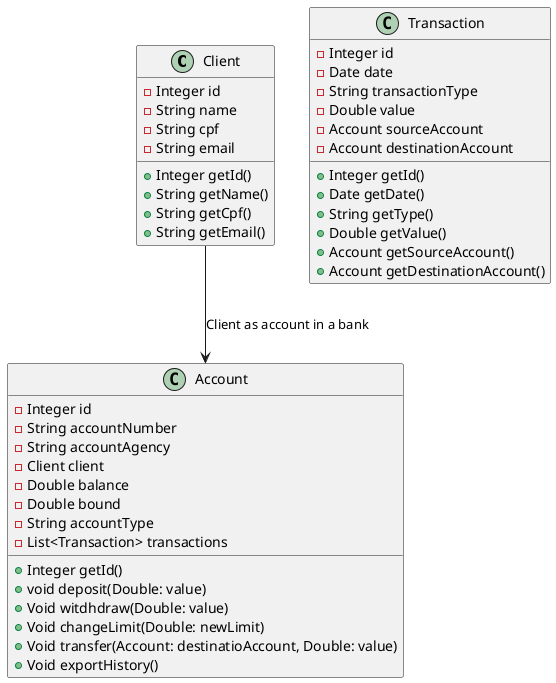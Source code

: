 @startuml BankSystem
    class Client {
        -Integer id
        -String name
        -String cpf
        -String email

        +Integer getId()
        +String getName()
        +String getCpf()
        +String getEmail()
    }

    class Account {
        -Integer id
        -String accountNumber
        -String accountAgency
        -Client client
        -Double balance
        -Double bound
        -String accountType
        -List<Transaction> transactions

        +Integer getId()
        +void deposit(Double: value)
        +Void witdhdraw(Double: value)
        +Void changeLimit(Double: newLimit)
        +Void transfer(Account: destinatioAccount, Double: value)
        +Void exportHistory()

    }

    class Transaction{
        -Integer id
        -Date date
        -String transactionType
        -Double value
        -Account sourceAccount
        -Account destinationAccount

        +Integer getId()
        +Date getDate()
        +String getType()
        +Double getValue()
        +Account getSourceAccount()
        +Account getDestinationAccount()
    }

    Client --> Account : Client as account in a bank
@enduml